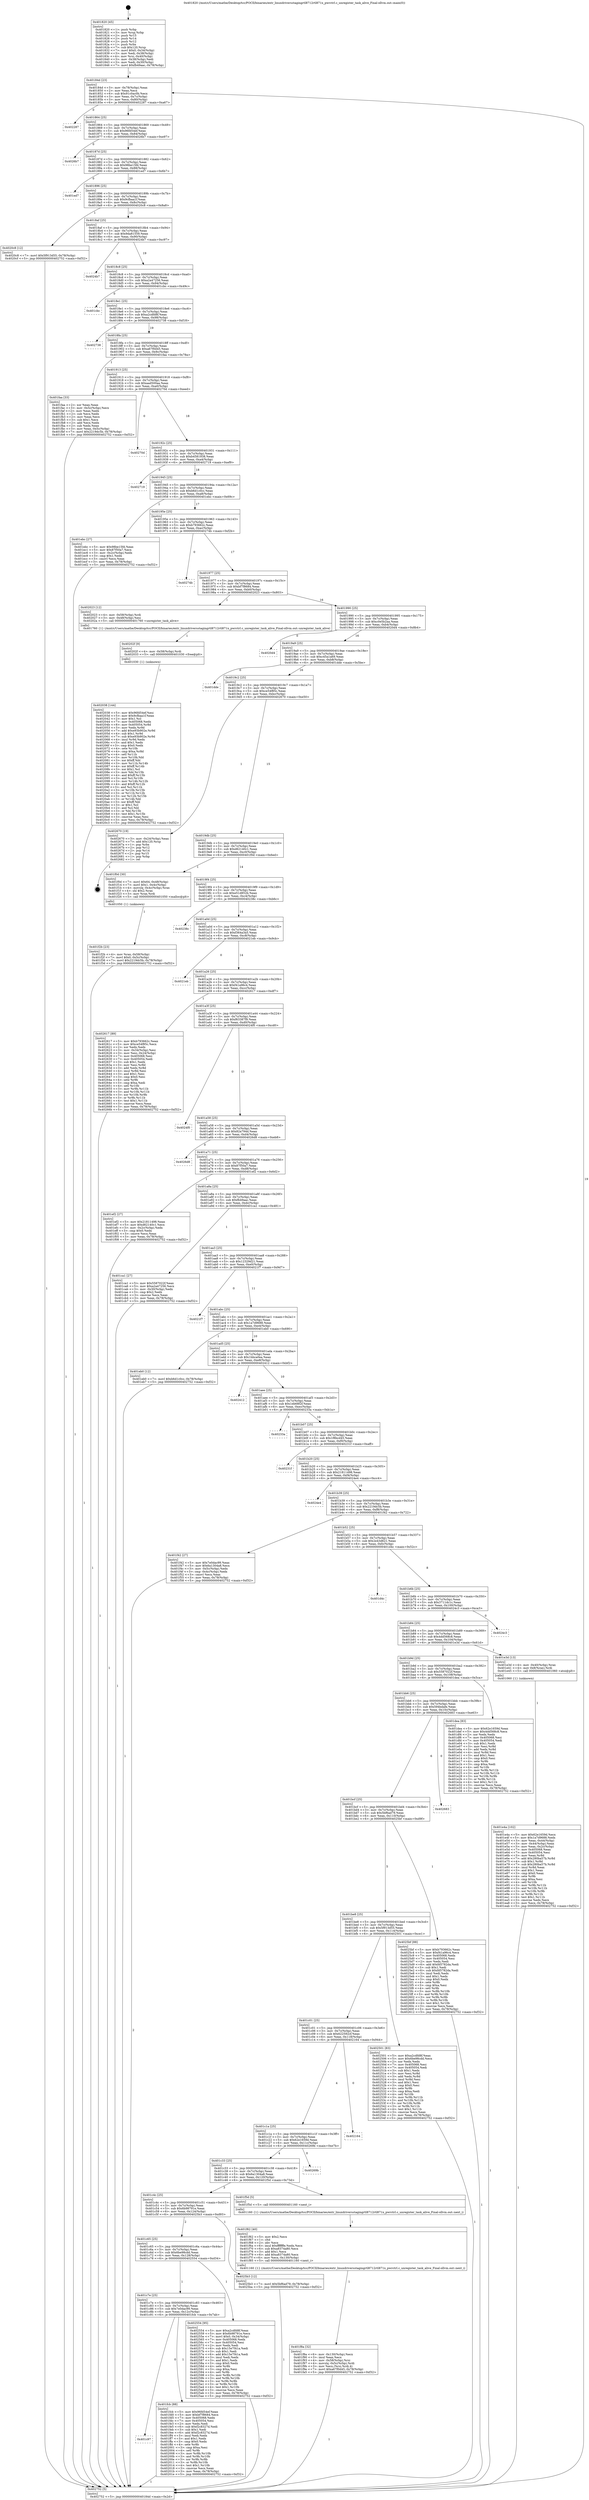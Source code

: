 digraph "0x401820" {
  label = "0x401820 (/mnt/c/Users/mathe/Desktop/tcc/POCII/binaries/extr_linuxdriversstagingrtl8712rtl871x_pwrctrl.c_unregister_task_alive_Final-ollvm.out::main(0))"
  labelloc = "t"
  node[shape=record]

  Entry [label="",width=0.3,height=0.3,shape=circle,fillcolor=black,style=filled]
  "0x40184d" [label="{
     0x40184d [23]\l
     | [instrs]\l
     &nbsp;&nbsp;0x40184d \<+3\>: mov -0x78(%rbp),%eax\l
     &nbsp;&nbsp;0x401850 \<+2\>: mov %eax,%ecx\l
     &nbsp;&nbsp;0x401852 \<+6\>: sub $0x91c0ac0b,%ecx\l
     &nbsp;&nbsp;0x401858 \<+3\>: mov %eax,-0x7c(%rbp)\l
     &nbsp;&nbsp;0x40185b \<+3\>: mov %ecx,-0x80(%rbp)\l
     &nbsp;&nbsp;0x40185e \<+6\>: je 0000000000402287 \<main+0xa67\>\l
  }"]
  "0x402287" [label="{
     0x402287\l
  }", style=dashed]
  "0x401864" [label="{
     0x401864 [25]\l
     | [instrs]\l
     &nbsp;&nbsp;0x401864 \<+5\>: jmp 0000000000401869 \<main+0x49\>\l
     &nbsp;&nbsp;0x401869 \<+3\>: mov -0x7c(%rbp),%eax\l
     &nbsp;&nbsp;0x40186c \<+5\>: sub $0x96fd54ef,%eax\l
     &nbsp;&nbsp;0x401871 \<+6\>: mov %eax,-0x84(%rbp)\l
     &nbsp;&nbsp;0x401877 \<+6\>: je 00000000004026b7 \<main+0xe97\>\l
  }"]
  Exit [label="",width=0.3,height=0.3,shape=circle,fillcolor=black,style=filled,peripheries=2]
  "0x4026b7" [label="{
     0x4026b7\l
  }", style=dashed]
  "0x40187d" [label="{
     0x40187d [25]\l
     | [instrs]\l
     &nbsp;&nbsp;0x40187d \<+5\>: jmp 0000000000401882 \<main+0x62\>\l
     &nbsp;&nbsp;0x401882 \<+3\>: mov -0x7c(%rbp),%eax\l
     &nbsp;&nbsp;0x401885 \<+5\>: sub $0x98be15fd,%eax\l
     &nbsp;&nbsp;0x40188a \<+6\>: mov %eax,-0x88(%rbp)\l
     &nbsp;&nbsp;0x401890 \<+6\>: je 0000000000401ed7 \<main+0x6b7\>\l
  }"]
  "0x402038" [label="{
     0x402038 [144]\l
     | [instrs]\l
     &nbsp;&nbsp;0x402038 \<+5\>: mov $0x96fd54ef,%esi\l
     &nbsp;&nbsp;0x40203d \<+5\>: mov $0x9cfbaa1f,%eax\l
     &nbsp;&nbsp;0x402042 \<+2\>: mov $0x1,%cl\l
     &nbsp;&nbsp;0x402044 \<+7\>: mov 0x405068,%edx\l
     &nbsp;&nbsp;0x40204b \<+8\>: mov 0x405054,%r8d\l
     &nbsp;&nbsp;0x402053 \<+3\>: mov %edx,%r9d\l
     &nbsp;&nbsp;0x402056 \<+7\>: add $0xe93b902e,%r9d\l
     &nbsp;&nbsp;0x40205d \<+4\>: sub $0x1,%r9d\l
     &nbsp;&nbsp;0x402061 \<+7\>: sub $0xe93b902e,%r9d\l
     &nbsp;&nbsp;0x402068 \<+4\>: imul %r9d,%edx\l
     &nbsp;&nbsp;0x40206c \<+3\>: and $0x1,%edx\l
     &nbsp;&nbsp;0x40206f \<+3\>: cmp $0x0,%edx\l
     &nbsp;&nbsp;0x402072 \<+4\>: sete %r10b\l
     &nbsp;&nbsp;0x402076 \<+4\>: cmp $0xa,%r8d\l
     &nbsp;&nbsp;0x40207a \<+4\>: setl %r11b\l
     &nbsp;&nbsp;0x40207e \<+3\>: mov %r10b,%bl\l
     &nbsp;&nbsp;0x402081 \<+3\>: xor $0xff,%bl\l
     &nbsp;&nbsp;0x402084 \<+3\>: mov %r11b,%r14b\l
     &nbsp;&nbsp;0x402087 \<+4\>: xor $0xff,%r14b\l
     &nbsp;&nbsp;0x40208b \<+3\>: xor $0x1,%cl\l
     &nbsp;&nbsp;0x40208e \<+3\>: mov %bl,%r15b\l
     &nbsp;&nbsp;0x402091 \<+4\>: and $0xff,%r15b\l
     &nbsp;&nbsp;0x402095 \<+3\>: and %cl,%r10b\l
     &nbsp;&nbsp;0x402098 \<+3\>: mov %r14b,%r12b\l
     &nbsp;&nbsp;0x40209b \<+4\>: and $0xff,%r12b\l
     &nbsp;&nbsp;0x40209f \<+3\>: and %cl,%r11b\l
     &nbsp;&nbsp;0x4020a2 \<+3\>: or %r10b,%r15b\l
     &nbsp;&nbsp;0x4020a5 \<+3\>: or %r11b,%r12b\l
     &nbsp;&nbsp;0x4020a8 \<+3\>: xor %r12b,%r15b\l
     &nbsp;&nbsp;0x4020ab \<+3\>: or %r14b,%bl\l
     &nbsp;&nbsp;0x4020ae \<+3\>: xor $0xff,%bl\l
     &nbsp;&nbsp;0x4020b1 \<+3\>: or $0x1,%cl\l
     &nbsp;&nbsp;0x4020b4 \<+2\>: and %cl,%bl\l
     &nbsp;&nbsp;0x4020b6 \<+3\>: or %bl,%r15b\l
     &nbsp;&nbsp;0x4020b9 \<+4\>: test $0x1,%r15b\l
     &nbsp;&nbsp;0x4020bd \<+3\>: cmovne %eax,%esi\l
     &nbsp;&nbsp;0x4020c0 \<+3\>: mov %esi,-0x78(%rbp)\l
     &nbsp;&nbsp;0x4020c3 \<+5\>: jmp 0000000000402752 \<main+0xf32\>\l
  }"]
  "0x401ed7" [label="{
     0x401ed7\l
  }", style=dashed]
  "0x401896" [label="{
     0x401896 [25]\l
     | [instrs]\l
     &nbsp;&nbsp;0x401896 \<+5\>: jmp 000000000040189b \<main+0x7b\>\l
     &nbsp;&nbsp;0x40189b \<+3\>: mov -0x7c(%rbp),%eax\l
     &nbsp;&nbsp;0x40189e \<+5\>: sub $0x9cfbaa1f,%eax\l
     &nbsp;&nbsp;0x4018a3 \<+6\>: mov %eax,-0x8c(%rbp)\l
     &nbsp;&nbsp;0x4018a9 \<+6\>: je 00000000004020c8 \<main+0x8a8\>\l
  }"]
  "0x40202f" [label="{
     0x40202f [9]\l
     | [instrs]\l
     &nbsp;&nbsp;0x40202f \<+4\>: mov -0x58(%rbp),%rdi\l
     &nbsp;&nbsp;0x402033 \<+5\>: call 0000000000401030 \<free@plt\>\l
     | [calls]\l
     &nbsp;&nbsp;0x401030 \{1\} (unknown)\l
  }"]
  "0x4020c8" [label="{
     0x4020c8 [12]\l
     | [instrs]\l
     &nbsp;&nbsp;0x4020c8 \<+7\>: movl $0x5f913d55,-0x78(%rbp)\l
     &nbsp;&nbsp;0x4020cf \<+5\>: jmp 0000000000402752 \<main+0xf32\>\l
  }"]
  "0x4018af" [label="{
     0x4018af [25]\l
     | [instrs]\l
     &nbsp;&nbsp;0x4018af \<+5\>: jmp 00000000004018b4 \<main+0x94\>\l
     &nbsp;&nbsp;0x4018b4 \<+3\>: mov -0x7c(%rbp),%eax\l
     &nbsp;&nbsp;0x4018b7 \<+5\>: sub $0x9da81559,%eax\l
     &nbsp;&nbsp;0x4018bc \<+6\>: mov %eax,-0x90(%rbp)\l
     &nbsp;&nbsp;0x4018c2 \<+6\>: je 00000000004024b7 \<main+0xc97\>\l
  }"]
  "0x401c97" [label="{
     0x401c97\l
  }", style=dashed]
  "0x4024b7" [label="{
     0x4024b7\l
  }", style=dashed]
  "0x4018c8" [label="{
     0x4018c8 [25]\l
     | [instrs]\l
     &nbsp;&nbsp;0x4018c8 \<+5\>: jmp 00000000004018cd \<main+0xad\>\l
     &nbsp;&nbsp;0x4018cd \<+3\>: mov -0x7c(%rbp),%eax\l
     &nbsp;&nbsp;0x4018d0 \<+5\>: sub $0xa2a47256,%eax\l
     &nbsp;&nbsp;0x4018d5 \<+6\>: mov %eax,-0x94(%rbp)\l
     &nbsp;&nbsp;0x4018db \<+6\>: je 0000000000401cbc \<main+0x49c\>\l
  }"]
  "0x401fcb" [label="{
     0x401fcb [88]\l
     | [instrs]\l
     &nbsp;&nbsp;0x401fcb \<+5\>: mov $0x96fd54ef,%eax\l
     &nbsp;&nbsp;0x401fd0 \<+5\>: mov $0xbf7f8684,%ecx\l
     &nbsp;&nbsp;0x401fd5 \<+7\>: mov 0x405068,%edx\l
     &nbsp;&nbsp;0x401fdc \<+7\>: mov 0x405054,%esi\l
     &nbsp;&nbsp;0x401fe3 \<+2\>: mov %edx,%edi\l
     &nbsp;&nbsp;0x401fe5 \<+6\>: sub $0xf2c8327d,%edi\l
     &nbsp;&nbsp;0x401feb \<+3\>: sub $0x1,%edi\l
     &nbsp;&nbsp;0x401fee \<+6\>: add $0xf2c8327d,%edi\l
     &nbsp;&nbsp;0x401ff4 \<+3\>: imul %edi,%edx\l
     &nbsp;&nbsp;0x401ff7 \<+3\>: and $0x1,%edx\l
     &nbsp;&nbsp;0x401ffa \<+3\>: cmp $0x0,%edx\l
     &nbsp;&nbsp;0x401ffd \<+4\>: sete %r8b\l
     &nbsp;&nbsp;0x402001 \<+3\>: cmp $0xa,%esi\l
     &nbsp;&nbsp;0x402004 \<+4\>: setl %r9b\l
     &nbsp;&nbsp;0x402008 \<+3\>: mov %r8b,%r10b\l
     &nbsp;&nbsp;0x40200b \<+3\>: and %r9b,%r10b\l
     &nbsp;&nbsp;0x40200e \<+3\>: xor %r9b,%r8b\l
     &nbsp;&nbsp;0x402011 \<+3\>: or %r8b,%r10b\l
     &nbsp;&nbsp;0x402014 \<+4\>: test $0x1,%r10b\l
     &nbsp;&nbsp;0x402018 \<+3\>: cmovne %ecx,%eax\l
     &nbsp;&nbsp;0x40201b \<+3\>: mov %eax,-0x78(%rbp)\l
     &nbsp;&nbsp;0x40201e \<+5\>: jmp 0000000000402752 \<main+0xf32\>\l
  }"]
  "0x401cbc" [label="{
     0x401cbc\l
  }", style=dashed]
  "0x4018e1" [label="{
     0x4018e1 [25]\l
     | [instrs]\l
     &nbsp;&nbsp;0x4018e1 \<+5\>: jmp 00000000004018e6 \<main+0xc6\>\l
     &nbsp;&nbsp;0x4018e6 \<+3\>: mov -0x7c(%rbp),%eax\l
     &nbsp;&nbsp;0x4018e9 \<+5\>: sub $0xa2cdfd8f,%eax\l
     &nbsp;&nbsp;0x4018ee \<+6\>: mov %eax,-0x98(%rbp)\l
     &nbsp;&nbsp;0x4018f4 \<+6\>: je 0000000000402738 \<main+0xf18\>\l
  }"]
  "0x401c7e" [label="{
     0x401c7e [25]\l
     | [instrs]\l
     &nbsp;&nbsp;0x401c7e \<+5\>: jmp 0000000000401c83 \<main+0x463\>\l
     &nbsp;&nbsp;0x401c83 \<+3\>: mov -0x7c(%rbp),%eax\l
     &nbsp;&nbsp;0x401c86 \<+5\>: sub $0x7e0dac99,%eax\l
     &nbsp;&nbsp;0x401c8b \<+6\>: mov %eax,-0x12c(%rbp)\l
     &nbsp;&nbsp;0x401c91 \<+6\>: je 0000000000401fcb \<main+0x7ab\>\l
  }"]
  "0x402738" [label="{
     0x402738\l
  }", style=dashed]
  "0x4018fa" [label="{
     0x4018fa [25]\l
     | [instrs]\l
     &nbsp;&nbsp;0x4018fa \<+5\>: jmp 00000000004018ff \<main+0xdf\>\l
     &nbsp;&nbsp;0x4018ff \<+3\>: mov -0x7c(%rbp),%eax\l
     &nbsp;&nbsp;0x401902 \<+5\>: sub $0xa67f0d45,%eax\l
     &nbsp;&nbsp;0x401907 \<+6\>: mov %eax,-0x9c(%rbp)\l
     &nbsp;&nbsp;0x40190d \<+6\>: je 0000000000401faa \<main+0x78a\>\l
  }"]
  "0x402554" [label="{
     0x402554 [95]\l
     | [instrs]\l
     &nbsp;&nbsp;0x402554 \<+5\>: mov $0xa2cdfd8f,%eax\l
     &nbsp;&nbsp;0x402559 \<+5\>: mov $0x6b98791e,%ecx\l
     &nbsp;&nbsp;0x40255e \<+7\>: movl $0x0,-0x34(%rbp)\l
     &nbsp;&nbsp;0x402565 \<+7\>: mov 0x405068,%edx\l
     &nbsp;&nbsp;0x40256c \<+7\>: mov 0x405054,%esi\l
     &nbsp;&nbsp;0x402573 \<+2\>: mov %edx,%edi\l
     &nbsp;&nbsp;0x402575 \<+6\>: sub $0x15e7f41a,%edi\l
     &nbsp;&nbsp;0x40257b \<+3\>: sub $0x1,%edi\l
     &nbsp;&nbsp;0x40257e \<+6\>: add $0x15e7f41a,%edi\l
     &nbsp;&nbsp;0x402584 \<+3\>: imul %edi,%edx\l
     &nbsp;&nbsp;0x402587 \<+3\>: and $0x1,%edx\l
     &nbsp;&nbsp;0x40258a \<+3\>: cmp $0x0,%edx\l
     &nbsp;&nbsp;0x40258d \<+4\>: sete %r8b\l
     &nbsp;&nbsp;0x402591 \<+3\>: cmp $0xa,%esi\l
     &nbsp;&nbsp;0x402594 \<+4\>: setl %r9b\l
     &nbsp;&nbsp;0x402598 \<+3\>: mov %r8b,%r10b\l
     &nbsp;&nbsp;0x40259b \<+3\>: and %r9b,%r10b\l
     &nbsp;&nbsp;0x40259e \<+3\>: xor %r9b,%r8b\l
     &nbsp;&nbsp;0x4025a1 \<+3\>: or %r8b,%r10b\l
     &nbsp;&nbsp;0x4025a4 \<+4\>: test $0x1,%r10b\l
     &nbsp;&nbsp;0x4025a8 \<+3\>: cmovne %ecx,%eax\l
     &nbsp;&nbsp;0x4025ab \<+3\>: mov %eax,-0x78(%rbp)\l
     &nbsp;&nbsp;0x4025ae \<+5\>: jmp 0000000000402752 \<main+0xf32\>\l
  }"]
  "0x401faa" [label="{
     0x401faa [33]\l
     | [instrs]\l
     &nbsp;&nbsp;0x401faa \<+2\>: xor %eax,%eax\l
     &nbsp;&nbsp;0x401fac \<+3\>: mov -0x5c(%rbp),%ecx\l
     &nbsp;&nbsp;0x401faf \<+2\>: mov %eax,%edx\l
     &nbsp;&nbsp;0x401fb1 \<+2\>: sub %ecx,%edx\l
     &nbsp;&nbsp;0x401fb3 \<+2\>: mov %eax,%ecx\l
     &nbsp;&nbsp;0x401fb5 \<+3\>: sub $0x1,%ecx\l
     &nbsp;&nbsp;0x401fb8 \<+2\>: add %ecx,%edx\l
     &nbsp;&nbsp;0x401fba \<+2\>: sub %edx,%eax\l
     &nbsp;&nbsp;0x401fbc \<+3\>: mov %eax,-0x5c(%rbp)\l
     &nbsp;&nbsp;0x401fbf \<+7\>: movl $0x2219dc5b,-0x78(%rbp)\l
     &nbsp;&nbsp;0x401fc6 \<+5\>: jmp 0000000000402752 \<main+0xf32\>\l
  }"]
  "0x401913" [label="{
     0x401913 [25]\l
     | [instrs]\l
     &nbsp;&nbsp;0x401913 \<+5\>: jmp 0000000000401918 \<main+0xf8\>\l
     &nbsp;&nbsp;0x401918 \<+3\>: mov -0x7c(%rbp),%eax\l
     &nbsp;&nbsp;0x40191b \<+5\>: sub $0xaad500aa,%eax\l
     &nbsp;&nbsp;0x401920 \<+6\>: mov %eax,-0xa0(%rbp)\l
     &nbsp;&nbsp;0x401926 \<+6\>: je 000000000040270d \<main+0xeed\>\l
  }"]
  "0x401c65" [label="{
     0x401c65 [25]\l
     | [instrs]\l
     &nbsp;&nbsp;0x401c65 \<+5\>: jmp 0000000000401c6a \<main+0x44a\>\l
     &nbsp;&nbsp;0x401c6a \<+3\>: mov -0x7c(%rbp),%eax\l
     &nbsp;&nbsp;0x401c6d \<+5\>: sub $0x6be98cdd,%eax\l
     &nbsp;&nbsp;0x401c72 \<+6\>: mov %eax,-0x128(%rbp)\l
     &nbsp;&nbsp;0x401c78 \<+6\>: je 0000000000402554 \<main+0xd34\>\l
  }"]
  "0x40270d" [label="{
     0x40270d\l
  }", style=dashed]
  "0x40192c" [label="{
     0x40192c [25]\l
     | [instrs]\l
     &nbsp;&nbsp;0x40192c \<+5\>: jmp 0000000000401931 \<main+0x111\>\l
     &nbsp;&nbsp;0x401931 \<+3\>: mov -0x7c(%rbp),%eax\l
     &nbsp;&nbsp;0x401934 \<+5\>: sub $0xb4581938,%eax\l
     &nbsp;&nbsp;0x401939 \<+6\>: mov %eax,-0xa4(%rbp)\l
     &nbsp;&nbsp;0x40193f \<+6\>: je 0000000000402719 \<main+0xef9\>\l
  }"]
  "0x4025b3" [label="{
     0x4025b3 [12]\l
     | [instrs]\l
     &nbsp;&nbsp;0x4025b3 \<+7\>: movl $0x5bf6ad79,-0x78(%rbp)\l
     &nbsp;&nbsp;0x4025ba \<+5\>: jmp 0000000000402752 \<main+0xf32\>\l
  }"]
  "0x402719" [label="{
     0x402719\l
  }", style=dashed]
  "0x401945" [label="{
     0x401945 [25]\l
     | [instrs]\l
     &nbsp;&nbsp;0x401945 \<+5\>: jmp 000000000040194a \<main+0x12a\>\l
     &nbsp;&nbsp;0x40194a \<+3\>: mov -0x7c(%rbp),%eax\l
     &nbsp;&nbsp;0x40194d \<+5\>: sub $0xb6d1c0cc,%eax\l
     &nbsp;&nbsp;0x401952 \<+6\>: mov %eax,-0xa8(%rbp)\l
     &nbsp;&nbsp;0x401958 \<+6\>: je 0000000000401ebc \<main+0x69c\>\l
  }"]
  "0x401f8a" [label="{
     0x401f8a [32]\l
     | [instrs]\l
     &nbsp;&nbsp;0x401f8a \<+6\>: mov -0x130(%rbp),%ecx\l
     &nbsp;&nbsp;0x401f90 \<+3\>: imul %eax,%ecx\l
     &nbsp;&nbsp;0x401f93 \<+4\>: mov -0x58(%rbp),%rsi\l
     &nbsp;&nbsp;0x401f97 \<+4\>: movslq -0x5c(%rbp),%rdi\l
     &nbsp;&nbsp;0x401f9b \<+3\>: mov %ecx,(%rsi,%rdi,4)\l
     &nbsp;&nbsp;0x401f9e \<+7\>: movl $0xa67f0d45,-0x78(%rbp)\l
     &nbsp;&nbsp;0x401fa5 \<+5\>: jmp 0000000000402752 \<main+0xf32\>\l
  }"]
  "0x401ebc" [label="{
     0x401ebc [27]\l
     | [instrs]\l
     &nbsp;&nbsp;0x401ebc \<+5\>: mov $0x98be15fd,%eax\l
     &nbsp;&nbsp;0x401ec1 \<+5\>: mov $0x87f50a7,%ecx\l
     &nbsp;&nbsp;0x401ec6 \<+3\>: mov -0x2c(%rbp),%edx\l
     &nbsp;&nbsp;0x401ec9 \<+3\>: cmp $0x1,%edx\l
     &nbsp;&nbsp;0x401ecc \<+3\>: cmovl %ecx,%eax\l
     &nbsp;&nbsp;0x401ecf \<+3\>: mov %eax,-0x78(%rbp)\l
     &nbsp;&nbsp;0x401ed2 \<+5\>: jmp 0000000000402752 \<main+0xf32\>\l
  }"]
  "0x40195e" [label="{
     0x40195e [25]\l
     | [instrs]\l
     &nbsp;&nbsp;0x40195e \<+5\>: jmp 0000000000401963 \<main+0x143\>\l
     &nbsp;&nbsp;0x401963 \<+3\>: mov -0x7c(%rbp),%eax\l
     &nbsp;&nbsp;0x401966 \<+5\>: sub $0xb793662c,%eax\l
     &nbsp;&nbsp;0x40196b \<+6\>: mov %eax,-0xac(%rbp)\l
     &nbsp;&nbsp;0x401971 \<+6\>: je 000000000040274b \<main+0xf2b\>\l
  }"]
  "0x401f62" [label="{
     0x401f62 [40]\l
     | [instrs]\l
     &nbsp;&nbsp;0x401f62 \<+5\>: mov $0x2,%ecx\l
     &nbsp;&nbsp;0x401f67 \<+1\>: cltd\l
     &nbsp;&nbsp;0x401f68 \<+2\>: idiv %ecx\l
     &nbsp;&nbsp;0x401f6a \<+6\>: imul $0xfffffffe,%edx,%ecx\l
     &nbsp;&nbsp;0x401f70 \<+6\>: sub $0xa8374a80,%ecx\l
     &nbsp;&nbsp;0x401f76 \<+3\>: add $0x1,%ecx\l
     &nbsp;&nbsp;0x401f79 \<+6\>: add $0xa8374a80,%ecx\l
     &nbsp;&nbsp;0x401f7f \<+6\>: mov %ecx,-0x130(%rbp)\l
     &nbsp;&nbsp;0x401f85 \<+5\>: call 0000000000401160 \<next_i\>\l
     | [calls]\l
     &nbsp;&nbsp;0x401160 \{1\} (/mnt/c/Users/mathe/Desktop/tcc/POCII/binaries/extr_linuxdriversstagingrtl8712rtl871x_pwrctrl.c_unregister_task_alive_Final-ollvm.out::next_i)\l
  }"]
  "0x40274b" [label="{
     0x40274b\l
  }", style=dashed]
  "0x401977" [label="{
     0x401977 [25]\l
     | [instrs]\l
     &nbsp;&nbsp;0x401977 \<+5\>: jmp 000000000040197c \<main+0x15c\>\l
     &nbsp;&nbsp;0x40197c \<+3\>: mov -0x7c(%rbp),%eax\l
     &nbsp;&nbsp;0x40197f \<+5\>: sub $0xbf7f8684,%eax\l
     &nbsp;&nbsp;0x401984 \<+6\>: mov %eax,-0xb0(%rbp)\l
     &nbsp;&nbsp;0x40198a \<+6\>: je 0000000000402023 \<main+0x803\>\l
  }"]
  "0x401c4c" [label="{
     0x401c4c [25]\l
     | [instrs]\l
     &nbsp;&nbsp;0x401c4c \<+5\>: jmp 0000000000401c51 \<main+0x431\>\l
     &nbsp;&nbsp;0x401c51 \<+3\>: mov -0x7c(%rbp),%eax\l
     &nbsp;&nbsp;0x401c54 \<+5\>: sub $0x6b98791e,%eax\l
     &nbsp;&nbsp;0x401c59 \<+6\>: mov %eax,-0x124(%rbp)\l
     &nbsp;&nbsp;0x401c5f \<+6\>: je 00000000004025b3 \<main+0xd93\>\l
  }"]
  "0x402023" [label="{
     0x402023 [12]\l
     | [instrs]\l
     &nbsp;&nbsp;0x402023 \<+4\>: mov -0x58(%rbp),%rdi\l
     &nbsp;&nbsp;0x402027 \<+3\>: mov -0x48(%rbp),%esi\l
     &nbsp;&nbsp;0x40202a \<+5\>: call 0000000000401760 \<unregister_task_alive\>\l
     | [calls]\l
     &nbsp;&nbsp;0x401760 \{1\} (/mnt/c/Users/mathe/Desktop/tcc/POCII/binaries/extr_linuxdriversstagingrtl8712rtl871x_pwrctrl.c_unregister_task_alive_Final-ollvm.out::unregister_task_alive)\l
  }"]
  "0x401990" [label="{
     0x401990 [25]\l
     | [instrs]\l
     &nbsp;&nbsp;0x401990 \<+5\>: jmp 0000000000401995 \<main+0x175\>\l
     &nbsp;&nbsp;0x401995 \<+3\>: mov -0x7c(%rbp),%eax\l
     &nbsp;&nbsp;0x401998 \<+5\>: sub $0xc0e5b2aa,%eax\l
     &nbsp;&nbsp;0x40199d \<+6\>: mov %eax,-0xb4(%rbp)\l
     &nbsp;&nbsp;0x4019a3 \<+6\>: je 00000000004020d4 \<main+0x8b4\>\l
  }"]
  "0x401f5d" [label="{
     0x401f5d [5]\l
     | [instrs]\l
     &nbsp;&nbsp;0x401f5d \<+5\>: call 0000000000401160 \<next_i\>\l
     | [calls]\l
     &nbsp;&nbsp;0x401160 \{1\} (/mnt/c/Users/mathe/Desktop/tcc/POCII/binaries/extr_linuxdriversstagingrtl8712rtl871x_pwrctrl.c_unregister_task_alive_Final-ollvm.out::next_i)\l
  }"]
  "0x4020d4" [label="{
     0x4020d4\l
  }", style=dashed]
  "0x4019a9" [label="{
     0x4019a9 [25]\l
     | [instrs]\l
     &nbsp;&nbsp;0x4019a9 \<+5\>: jmp 00000000004019ae \<main+0x18e\>\l
     &nbsp;&nbsp;0x4019ae \<+3\>: mov -0x7c(%rbp),%eax\l
     &nbsp;&nbsp;0x4019b1 \<+5\>: sub $0xc45a1a69,%eax\l
     &nbsp;&nbsp;0x4019b6 \<+6\>: mov %eax,-0xb8(%rbp)\l
     &nbsp;&nbsp;0x4019bc \<+6\>: je 0000000000401dde \<main+0x5be\>\l
  }"]
  "0x401c33" [label="{
     0x401c33 [25]\l
     | [instrs]\l
     &nbsp;&nbsp;0x401c33 \<+5\>: jmp 0000000000401c38 \<main+0x418\>\l
     &nbsp;&nbsp;0x401c38 \<+3\>: mov -0x7c(%rbp),%eax\l
     &nbsp;&nbsp;0x401c3b \<+5\>: sub $0x6a1304a8,%eax\l
     &nbsp;&nbsp;0x401c40 \<+6\>: mov %eax,-0x120(%rbp)\l
     &nbsp;&nbsp;0x401c46 \<+6\>: je 0000000000401f5d \<main+0x73d\>\l
  }"]
  "0x401dde" [label="{
     0x401dde\l
  }", style=dashed]
  "0x4019c2" [label="{
     0x4019c2 [25]\l
     | [instrs]\l
     &nbsp;&nbsp;0x4019c2 \<+5\>: jmp 00000000004019c7 \<main+0x1a7\>\l
     &nbsp;&nbsp;0x4019c7 \<+3\>: mov -0x7c(%rbp),%eax\l
     &nbsp;&nbsp;0x4019ca \<+5\>: sub $0xce54f85c,%eax\l
     &nbsp;&nbsp;0x4019cf \<+6\>: mov %eax,-0xbc(%rbp)\l
     &nbsp;&nbsp;0x4019d5 \<+6\>: je 0000000000402670 \<main+0xe50\>\l
  }"]
  "0x40269b" [label="{
     0x40269b\l
  }", style=dashed]
  "0x402670" [label="{
     0x402670 [19]\l
     | [instrs]\l
     &nbsp;&nbsp;0x402670 \<+3\>: mov -0x24(%rbp),%eax\l
     &nbsp;&nbsp;0x402673 \<+7\>: add $0x120,%rsp\l
     &nbsp;&nbsp;0x40267a \<+1\>: pop %rbx\l
     &nbsp;&nbsp;0x40267b \<+2\>: pop %r12\l
     &nbsp;&nbsp;0x40267d \<+2\>: pop %r14\l
     &nbsp;&nbsp;0x40267f \<+2\>: pop %r15\l
     &nbsp;&nbsp;0x402681 \<+1\>: pop %rbp\l
     &nbsp;&nbsp;0x402682 \<+1\>: ret\l
  }"]
  "0x4019db" [label="{
     0x4019db [25]\l
     | [instrs]\l
     &nbsp;&nbsp;0x4019db \<+5\>: jmp 00000000004019e0 \<main+0x1c0\>\l
     &nbsp;&nbsp;0x4019e0 \<+3\>: mov -0x7c(%rbp),%eax\l
     &nbsp;&nbsp;0x4019e3 \<+5\>: sub $0xd62140c1,%eax\l
     &nbsp;&nbsp;0x4019e8 \<+6\>: mov %eax,-0xc0(%rbp)\l
     &nbsp;&nbsp;0x4019ee \<+6\>: je 0000000000401f0d \<main+0x6ed\>\l
  }"]
  "0x401c1a" [label="{
     0x401c1a [25]\l
     | [instrs]\l
     &nbsp;&nbsp;0x401c1a \<+5\>: jmp 0000000000401c1f \<main+0x3ff\>\l
     &nbsp;&nbsp;0x401c1f \<+3\>: mov -0x7c(%rbp),%eax\l
     &nbsp;&nbsp;0x401c22 \<+5\>: sub $0x62e1659d,%eax\l
     &nbsp;&nbsp;0x401c27 \<+6\>: mov %eax,-0x11c(%rbp)\l
     &nbsp;&nbsp;0x401c2d \<+6\>: je 000000000040269b \<main+0xe7b\>\l
  }"]
  "0x401f0d" [label="{
     0x401f0d [30]\l
     | [instrs]\l
     &nbsp;&nbsp;0x401f0d \<+7\>: movl $0x64,-0x48(%rbp)\l
     &nbsp;&nbsp;0x401f14 \<+7\>: movl $0x1,-0x4c(%rbp)\l
     &nbsp;&nbsp;0x401f1b \<+4\>: movslq -0x4c(%rbp),%rax\l
     &nbsp;&nbsp;0x401f1f \<+4\>: shl $0x2,%rax\l
     &nbsp;&nbsp;0x401f23 \<+3\>: mov %rax,%rdi\l
     &nbsp;&nbsp;0x401f26 \<+5\>: call 0000000000401050 \<malloc@plt\>\l
     | [calls]\l
     &nbsp;&nbsp;0x401050 \{1\} (unknown)\l
  }"]
  "0x4019f4" [label="{
     0x4019f4 [25]\l
     | [instrs]\l
     &nbsp;&nbsp;0x4019f4 \<+5\>: jmp 00000000004019f9 \<main+0x1d9\>\l
     &nbsp;&nbsp;0x4019f9 \<+3\>: mov -0x7c(%rbp),%eax\l
     &nbsp;&nbsp;0x4019fc \<+5\>: sub $0xe51d852b,%eax\l
     &nbsp;&nbsp;0x401a01 \<+6\>: mov %eax,-0xc4(%rbp)\l
     &nbsp;&nbsp;0x401a07 \<+6\>: je 000000000040238c \<main+0xb6c\>\l
  }"]
  "0x402164" [label="{
     0x402164\l
  }", style=dashed]
  "0x40238c" [label="{
     0x40238c\l
  }", style=dashed]
  "0x401a0d" [label="{
     0x401a0d [25]\l
     | [instrs]\l
     &nbsp;&nbsp;0x401a0d \<+5\>: jmp 0000000000401a12 \<main+0x1f2\>\l
     &nbsp;&nbsp;0x401a12 \<+3\>: mov -0x7c(%rbp),%eax\l
     &nbsp;&nbsp;0x401a15 \<+5\>: sub $0xf364a3a5,%eax\l
     &nbsp;&nbsp;0x401a1a \<+6\>: mov %eax,-0xc8(%rbp)\l
     &nbsp;&nbsp;0x401a20 \<+6\>: je 00000000004021eb \<main+0x9cb\>\l
  }"]
  "0x401c01" [label="{
     0x401c01 [25]\l
     | [instrs]\l
     &nbsp;&nbsp;0x401c01 \<+5\>: jmp 0000000000401c06 \<main+0x3e6\>\l
     &nbsp;&nbsp;0x401c06 \<+3\>: mov -0x7c(%rbp),%eax\l
     &nbsp;&nbsp;0x401c09 \<+5\>: sub $0x622592cf,%eax\l
     &nbsp;&nbsp;0x401c0e \<+6\>: mov %eax,-0x118(%rbp)\l
     &nbsp;&nbsp;0x401c14 \<+6\>: je 0000000000402164 \<main+0x944\>\l
  }"]
  "0x4021eb" [label="{
     0x4021eb\l
  }", style=dashed]
  "0x401a26" [label="{
     0x401a26 [25]\l
     | [instrs]\l
     &nbsp;&nbsp;0x401a26 \<+5\>: jmp 0000000000401a2b \<main+0x20b\>\l
     &nbsp;&nbsp;0x401a2b \<+3\>: mov -0x7c(%rbp),%eax\l
     &nbsp;&nbsp;0x401a2e \<+5\>: sub $0xf41a96c4,%eax\l
     &nbsp;&nbsp;0x401a33 \<+6\>: mov %eax,-0xcc(%rbp)\l
     &nbsp;&nbsp;0x401a39 \<+6\>: je 0000000000402617 \<main+0xdf7\>\l
  }"]
  "0x402501" [label="{
     0x402501 [83]\l
     | [instrs]\l
     &nbsp;&nbsp;0x402501 \<+5\>: mov $0xa2cdfd8f,%eax\l
     &nbsp;&nbsp;0x402506 \<+5\>: mov $0x6be98cdd,%ecx\l
     &nbsp;&nbsp;0x40250b \<+2\>: xor %edx,%edx\l
     &nbsp;&nbsp;0x40250d \<+7\>: mov 0x405068,%esi\l
     &nbsp;&nbsp;0x402514 \<+7\>: mov 0x405054,%edi\l
     &nbsp;&nbsp;0x40251b \<+3\>: sub $0x1,%edx\l
     &nbsp;&nbsp;0x40251e \<+3\>: mov %esi,%r8d\l
     &nbsp;&nbsp;0x402521 \<+3\>: add %edx,%r8d\l
     &nbsp;&nbsp;0x402524 \<+4\>: imul %r8d,%esi\l
     &nbsp;&nbsp;0x402528 \<+3\>: and $0x1,%esi\l
     &nbsp;&nbsp;0x40252b \<+3\>: cmp $0x0,%esi\l
     &nbsp;&nbsp;0x40252e \<+4\>: sete %r9b\l
     &nbsp;&nbsp;0x402532 \<+3\>: cmp $0xa,%edi\l
     &nbsp;&nbsp;0x402535 \<+4\>: setl %r10b\l
     &nbsp;&nbsp;0x402539 \<+3\>: mov %r9b,%r11b\l
     &nbsp;&nbsp;0x40253c \<+3\>: and %r10b,%r11b\l
     &nbsp;&nbsp;0x40253f \<+3\>: xor %r10b,%r9b\l
     &nbsp;&nbsp;0x402542 \<+3\>: or %r9b,%r11b\l
     &nbsp;&nbsp;0x402545 \<+4\>: test $0x1,%r11b\l
     &nbsp;&nbsp;0x402549 \<+3\>: cmovne %ecx,%eax\l
     &nbsp;&nbsp;0x40254c \<+3\>: mov %eax,-0x78(%rbp)\l
     &nbsp;&nbsp;0x40254f \<+5\>: jmp 0000000000402752 \<main+0xf32\>\l
  }"]
  "0x402617" [label="{
     0x402617 [89]\l
     | [instrs]\l
     &nbsp;&nbsp;0x402617 \<+5\>: mov $0xb793662c,%eax\l
     &nbsp;&nbsp;0x40261c \<+5\>: mov $0xce54f85c,%ecx\l
     &nbsp;&nbsp;0x402621 \<+2\>: xor %edx,%edx\l
     &nbsp;&nbsp;0x402623 \<+3\>: mov -0x34(%rbp),%esi\l
     &nbsp;&nbsp;0x402626 \<+3\>: mov %esi,-0x24(%rbp)\l
     &nbsp;&nbsp;0x402629 \<+7\>: mov 0x405068,%esi\l
     &nbsp;&nbsp;0x402630 \<+7\>: mov 0x405054,%edi\l
     &nbsp;&nbsp;0x402637 \<+3\>: sub $0x1,%edx\l
     &nbsp;&nbsp;0x40263a \<+3\>: mov %esi,%r8d\l
     &nbsp;&nbsp;0x40263d \<+3\>: add %edx,%r8d\l
     &nbsp;&nbsp;0x402640 \<+4\>: imul %r8d,%esi\l
     &nbsp;&nbsp;0x402644 \<+3\>: and $0x1,%esi\l
     &nbsp;&nbsp;0x402647 \<+3\>: cmp $0x0,%esi\l
     &nbsp;&nbsp;0x40264a \<+4\>: sete %r9b\l
     &nbsp;&nbsp;0x40264e \<+3\>: cmp $0xa,%edi\l
     &nbsp;&nbsp;0x402651 \<+4\>: setl %r10b\l
     &nbsp;&nbsp;0x402655 \<+3\>: mov %r9b,%r11b\l
     &nbsp;&nbsp;0x402658 \<+3\>: and %r10b,%r11b\l
     &nbsp;&nbsp;0x40265b \<+3\>: xor %r10b,%r9b\l
     &nbsp;&nbsp;0x40265e \<+3\>: or %r9b,%r11b\l
     &nbsp;&nbsp;0x402661 \<+4\>: test $0x1,%r11b\l
     &nbsp;&nbsp;0x402665 \<+3\>: cmovne %ecx,%eax\l
     &nbsp;&nbsp;0x402668 \<+3\>: mov %eax,-0x78(%rbp)\l
     &nbsp;&nbsp;0x40266b \<+5\>: jmp 0000000000402752 \<main+0xf32\>\l
  }"]
  "0x401a3f" [label="{
     0x401a3f [25]\l
     | [instrs]\l
     &nbsp;&nbsp;0x401a3f \<+5\>: jmp 0000000000401a44 \<main+0x224\>\l
     &nbsp;&nbsp;0x401a44 \<+3\>: mov -0x7c(%rbp),%eax\l
     &nbsp;&nbsp;0x401a47 \<+5\>: sub $0xf63387f9,%eax\l
     &nbsp;&nbsp;0x401a4c \<+6\>: mov %eax,-0xd0(%rbp)\l
     &nbsp;&nbsp;0x401a52 \<+6\>: je 00000000004024f0 \<main+0xcd0\>\l
  }"]
  "0x401be8" [label="{
     0x401be8 [25]\l
     | [instrs]\l
     &nbsp;&nbsp;0x401be8 \<+5\>: jmp 0000000000401bed \<main+0x3cd\>\l
     &nbsp;&nbsp;0x401bed \<+3\>: mov -0x7c(%rbp),%eax\l
     &nbsp;&nbsp;0x401bf0 \<+5\>: sub $0x5f913d55,%eax\l
     &nbsp;&nbsp;0x401bf5 \<+6\>: mov %eax,-0x114(%rbp)\l
     &nbsp;&nbsp;0x401bfb \<+6\>: je 0000000000402501 \<main+0xce1\>\l
  }"]
  "0x4024f0" [label="{
     0x4024f0\l
  }", style=dashed]
  "0x401a58" [label="{
     0x401a58 [25]\l
     | [instrs]\l
     &nbsp;&nbsp;0x401a58 \<+5\>: jmp 0000000000401a5d \<main+0x23d\>\l
     &nbsp;&nbsp;0x401a5d \<+3\>: mov -0x7c(%rbp),%eax\l
     &nbsp;&nbsp;0x401a60 \<+5\>: sub $0x82a794d,%eax\l
     &nbsp;&nbsp;0x401a65 \<+6\>: mov %eax,-0xd4(%rbp)\l
     &nbsp;&nbsp;0x401a6b \<+6\>: je 00000000004026d8 \<main+0xeb8\>\l
  }"]
  "0x4025bf" [label="{
     0x4025bf [88]\l
     | [instrs]\l
     &nbsp;&nbsp;0x4025bf \<+5\>: mov $0xb793662c,%eax\l
     &nbsp;&nbsp;0x4025c4 \<+5\>: mov $0xf41a96c4,%ecx\l
     &nbsp;&nbsp;0x4025c9 \<+7\>: mov 0x405068,%edx\l
     &nbsp;&nbsp;0x4025d0 \<+7\>: mov 0x405054,%esi\l
     &nbsp;&nbsp;0x4025d7 \<+2\>: mov %edx,%edi\l
     &nbsp;&nbsp;0x4025d9 \<+6\>: add $0xfd5782da,%edi\l
     &nbsp;&nbsp;0x4025df \<+3\>: sub $0x1,%edi\l
     &nbsp;&nbsp;0x4025e2 \<+6\>: sub $0xfd5782da,%edi\l
     &nbsp;&nbsp;0x4025e8 \<+3\>: imul %edi,%edx\l
     &nbsp;&nbsp;0x4025eb \<+3\>: and $0x1,%edx\l
     &nbsp;&nbsp;0x4025ee \<+3\>: cmp $0x0,%edx\l
     &nbsp;&nbsp;0x4025f1 \<+4\>: sete %r8b\l
     &nbsp;&nbsp;0x4025f5 \<+3\>: cmp $0xa,%esi\l
     &nbsp;&nbsp;0x4025f8 \<+4\>: setl %r9b\l
     &nbsp;&nbsp;0x4025fc \<+3\>: mov %r8b,%r10b\l
     &nbsp;&nbsp;0x4025ff \<+3\>: and %r9b,%r10b\l
     &nbsp;&nbsp;0x402602 \<+3\>: xor %r9b,%r8b\l
     &nbsp;&nbsp;0x402605 \<+3\>: or %r8b,%r10b\l
     &nbsp;&nbsp;0x402608 \<+4\>: test $0x1,%r10b\l
     &nbsp;&nbsp;0x40260c \<+3\>: cmovne %ecx,%eax\l
     &nbsp;&nbsp;0x40260f \<+3\>: mov %eax,-0x78(%rbp)\l
     &nbsp;&nbsp;0x402612 \<+5\>: jmp 0000000000402752 \<main+0xf32\>\l
  }"]
  "0x4026d8" [label="{
     0x4026d8\l
  }", style=dashed]
  "0x401a71" [label="{
     0x401a71 [25]\l
     | [instrs]\l
     &nbsp;&nbsp;0x401a71 \<+5\>: jmp 0000000000401a76 \<main+0x256\>\l
     &nbsp;&nbsp;0x401a76 \<+3\>: mov -0x7c(%rbp),%eax\l
     &nbsp;&nbsp;0x401a79 \<+5\>: sub $0x87f50a7,%eax\l
     &nbsp;&nbsp;0x401a7e \<+6\>: mov %eax,-0xd8(%rbp)\l
     &nbsp;&nbsp;0x401a84 \<+6\>: je 0000000000401ef2 \<main+0x6d2\>\l
  }"]
  "0x401bcf" [label="{
     0x401bcf [25]\l
     | [instrs]\l
     &nbsp;&nbsp;0x401bcf \<+5\>: jmp 0000000000401bd4 \<main+0x3b4\>\l
     &nbsp;&nbsp;0x401bd4 \<+3\>: mov -0x7c(%rbp),%eax\l
     &nbsp;&nbsp;0x401bd7 \<+5\>: sub $0x5bf6ad79,%eax\l
     &nbsp;&nbsp;0x401bdc \<+6\>: mov %eax,-0x110(%rbp)\l
     &nbsp;&nbsp;0x401be2 \<+6\>: je 00000000004025bf \<main+0xd9f\>\l
  }"]
  "0x401ef2" [label="{
     0x401ef2 [27]\l
     | [instrs]\l
     &nbsp;&nbsp;0x401ef2 \<+5\>: mov $0x21811498,%eax\l
     &nbsp;&nbsp;0x401ef7 \<+5\>: mov $0xd62140c1,%ecx\l
     &nbsp;&nbsp;0x401efc \<+3\>: mov -0x2c(%rbp),%edx\l
     &nbsp;&nbsp;0x401eff \<+3\>: cmp $0x0,%edx\l
     &nbsp;&nbsp;0x401f02 \<+3\>: cmove %ecx,%eax\l
     &nbsp;&nbsp;0x401f05 \<+3\>: mov %eax,-0x78(%rbp)\l
     &nbsp;&nbsp;0x401f08 \<+5\>: jmp 0000000000402752 \<main+0xf32\>\l
  }"]
  "0x401a8a" [label="{
     0x401a8a [25]\l
     | [instrs]\l
     &nbsp;&nbsp;0x401a8a \<+5\>: jmp 0000000000401a8f \<main+0x26f\>\l
     &nbsp;&nbsp;0x401a8f \<+3\>: mov -0x7c(%rbp),%eax\l
     &nbsp;&nbsp;0x401a92 \<+5\>: sub $0xfb49aac,%eax\l
     &nbsp;&nbsp;0x401a97 \<+6\>: mov %eax,-0xdc(%rbp)\l
     &nbsp;&nbsp;0x401a9d \<+6\>: je 0000000000401ca1 \<main+0x481\>\l
  }"]
  "0x402683" [label="{
     0x402683\l
  }", style=dashed]
  "0x401ca1" [label="{
     0x401ca1 [27]\l
     | [instrs]\l
     &nbsp;&nbsp;0x401ca1 \<+5\>: mov $0x5587022f,%eax\l
     &nbsp;&nbsp;0x401ca6 \<+5\>: mov $0xa2a47256,%ecx\l
     &nbsp;&nbsp;0x401cab \<+3\>: mov -0x30(%rbp),%edx\l
     &nbsp;&nbsp;0x401cae \<+3\>: cmp $0x2,%edx\l
     &nbsp;&nbsp;0x401cb1 \<+3\>: cmovne %ecx,%eax\l
     &nbsp;&nbsp;0x401cb4 \<+3\>: mov %eax,-0x78(%rbp)\l
     &nbsp;&nbsp;0x401cb7 \<+5\>: jmp 0000000000402752 \<main+0xf32\>\l
  }"]
  "0x401aa3" [label="{
     0x401aa3 [25]\l
     | [instrs]\l
     &nbsp;&nbsp;0x401aa3 \<+5\>: jmp 0000000000401aa8 \<main+0x288\>\l
     &nbsp;&nbsp;0x401aa8 \<+3\>: mov -0x7c(%rbp),%eax\l
     &nbsp;&nbsp;0x401aab \<+5\>: sub $0x12329d21,%eax\l
     &nbsp;&nbsp;0x401ab0 \<+6\>: mov %eax,-0xe0(%rbp)\l
     &nbsp;&nbsp;0x401ab6 \<+6\>: je 00000000004021f7 \<main+0x9d7\>\l
  }"]
  "0x402752" [label="{
     0x402752 [5]\l
     | [instrs]\l
     &nbsp;&nbsp;0x402752 \<+5\>: jmp 000000000040184d \<main+0x2d\>\l
  }"]
  "0x401820" [label="{
     0x401820 [45]\l
     | [instrs]\l
     &nbsp;&nbsp;0x401820 \<+1\>: push %rbp\l
     &nbsp;&nbsp;0x401821 \<+3\>: mov %rsp,%rbp\l
     &nbsp;&nbsp;0x401824 \<+2\>: push %r15\l
     &nbsp;&nbsp;0x401826 \<+2\>: push %r14\l
     &nbsp;&nbsp;0x401828 \<+2\>: push %r12\l
     &nbsp;&nbsp;0x40182a \<+1\>: push %rbx\l
     &nbsp;&nbsp;0x40182b \<+7\>: sub $0x120,%rsp\l
     &nbsp;&nbsp;0x401832 \<+7\>: movl $0x0,-0x34(%rbp)\l
     &nbsp;&nbsp;0x401839 \<+3\>: mov %edi,-0x38(%rbp)\l
     &nbsp;&nbsp;0x40183c \<+4\>: mov %rsi,-0x40(%rbp)\l
     &nbsp;&nbsp;0x401840 \<+3\>: mov -0x38(%rbp),%edi\l
     &nbsp;&nbsp;0x401843 \<+3\>: mov %edi,-0x30(%rbp)\l
     &nbsp;&nbsp;0x401846 \<+7\>: movl $0xfb49aac,-0x78(%rbp)\l
  }"]
  "0x401f2b" [label="{
     0x401f2b [23]\l
     | [instrs]\l
     &nbsp;&nbsp;0x401f2b \<+4\>: mov %rax,-0x58(%rbp)\l
     &nbsp;&nbsp;0x401f2f \<+7\>: movl $0x0,-0x5c(%rbp)\l
     &nbsp;&nbsp;0x401f36 \<+7\>: movl $0x2219dc5b,-0x78(%rbp)\l
     &nbsp;&nbsp;0x401f3d \<+5\>: jmp 0000000000402752 \<main+0xf32\>\l
  }"]
  "0x4021f7" [label="{
     0x4021f7\l
  }", style=dashed]
  "0x401abc" [label="{
     0x401abc [25]\l
     | [instrs]\l
     &nbsp;&nbsp;0x401abc \<+5\>: jmp 0000000000401ac1 \<main+0x2a1\>\l
     &nbsp;&nbsp;0x401ac1 \<+3\>: mov -0x7c(%rbp),%eax\l
     &nbsp;&nbsp;0x401ac4 \<+5\>: sub $0x1a7d9688,%eax\l
     &nbsp;&nbsp;0x401ac9 \<+6\>: mov %eax,-0xe4(%rbp)\l
     &nbsp;&nbsp;0x401acf \<+6\>: je 0000000000401eb0 \<main+0x690\>\l
  }"]
  "0x401e4a" [label="{
     0x401e4a [102]\l
     | [instrs]\l
     &nbsp;&nbsp;0x401e4a \<+5\>: mov $0x62e1659d,%ecx\l
     &nbsp;&nbsp;0x401e4f \<+5\>: mov $0x1a7d9688,%edx\l
     &nbsp;&nbsp;0x401e54 \<+3\>: mov %eax,-0x44(%rbp)\l
     &nbsp;&nbsp;0x401e57 \<+3\>: mov -0x44(%rbp),%eax\l
     &nbsp;&nbsp;0x401e5a \<+3\>: mov %eax,-0x2c(%rbp)\l
     &nbsp;&nbsp;0x401e5d \<+7\>: mov 0x405068,%eax\l
     &nbsp;&nbsp;0x401e64 \<+7\>: mov 0x405054,%esi\l
     &nbsp;&nbsp;0x401e6b \<+3\>: mov %eax,%r8d\l
     &nbsp;&nbsp;0x401e6e \<+7\>: add $0x280ba57b,%r8d\l
     &nbsp;&nbsp;0x401e75 \<+4\>: sub $0x1,%r8d\l
     &nbsp;&nbsp;0x401e79 \<+7\>: sub $0x280ba57b,%r8d\l
     &nbsp;&nbsp;0x401e80 \<+4\>: imul %r8d,%eax\l
     &nbsp;&nbsp;0x401e84 \<+3\>: and $0x1,%eax\l
     &nbsp;&nbsp;0x401e87 \<+3\>: cmp $0x0,%eax\l
     &nbsp;&nbsp;0x401e8a \<+4\>: sete %r9b\l
     &nbsp;&nbsp;0x401e8e \<+3\>: cmp $0xa,%esi\l
     &nbsp;&nbsp;0x401e91 \<+4\>: setl %r10b\l
     &nbsp;&nbsp;0x401e95 \<+3\>: mov %r9b,%r11b\l
     &nbsp;&nbsp;0x401e98 \<+3\>: and %r10b,%r11b\l
     &nbsp;&nbsp;0x401e9b \<+3\>: xor %r10b,%r9b\l
     &nbsp;&nbsp;0x401e9e \<+3\>: or %r9b,%r11b\l
     &nbsp;&nbsp;0x401ea1 \<+4\>: test $0x1,%r11b\l
     &nbsp;&nbsp;0x401ea5 \<+3\>: cmovne %edx,%ecx\l
     &nbsp;&nbsp;0x401ea8 \<+3\>: mov %ecx,-0x78(%rbp)\l
     &nbsp;&nbsp;0x401eab \<+5\>: jmp 0000000000402752 \<main+0xf32\>\l
  }"]
  "0x401eb0" [label="{
     0x401eb0 [12]\l
     | [instrs]\l
     &nbsp;&nbsp;0x401eb0 \<+7\>: movl $0xb6d1c0cc,-0x78(%rbp)\l
     &nbsp;&nbsp;0x401eb7 \<+5\>: jmp 0000000000402752 \<main+0xf32\>\l
  }"]
  "0x401ad5" [label="{
     0x401ad5 [25]\l
     | [instrs]\l
     &nbsp;&nbsp;0x401ad5 \<+5\>: jmp 0000000000401ada \<main+0x2ba\>\l
     &nbsp;&nbsp;0x401ada \<+3\>: mov -0x7c(%rbp),%eax\l
     &nbsp;&nbsp;0x401add \<+5\>: sub $0x1bbca0ea,%eax\l
     &nbsp;&nbsp;0x401ae2 \<+6\>: mov %eax,-0xe8(%rbp)\l
     &nbsp;&nbsp;0x401ae8 \<+6\>: je 0000000000402412 \<main+0xbf2\>\l
  }"]
  "0x401bb6" [label="{
     0x401bb6 [25]\l
     | [instrs]\l
     &nbsp;&nbsp;0x401bb6 \<+5\>: jmp 0000000000401bbb \<main+0x39b\>\l
     &nbsp;&nbsp;0x401bbb \<+3\>: mov -0x7c(%rbp),%eax\l
     &nbsp;&nbsp;0x401bbe \<+5\>: sub $0x594bdafe,%eax\l
     &nbsp;&nbsp;0x401bc3 \<+6\>: mov %eax,-0x10c(%rbp)\l
     &nbsp;&nbsp;0x401bc9 \<+6\>: je 0000000000402683 \<main+0xe63\>\l
  }"]
  "0x402412" [label="{
     0x402412\l
  }", style=dashed]
  "0x401aee" [label="{
     0x401aee [25]\l
     | [instrs]\l
     &nbsp;&nbsp;0x401aee \<+5\>: jmp 0000000000401af3 \<main+0x2d3\>\l
     &nbsp;&nbsp;0x401af3 \<+3\>: mov -0x7c(%rbp),%eax\l
     &nbsp;&nbsp;0x401af6 \<+5\>: sub $0x1eb68f2f,%eax\l
     &nbsp;&nbsp;0x401afb \<+6\>: mov %eax,-0xec(%rbp)\l
     &nbsp;&nbsp;0x401b01 \<+6\>: je 000000000040233a \<main+0xb1a\>\l
  }"]
  "0x401dea" [label="{
     0x401dea [83]\l
     | [instrs]\l
     &nbsp;&nbsp;0x401dea \<+5\>: mov $0x62e1659d,%eax\l
     &nbsp;&nbsp;0x401def \<+5\>: mov $0x4dd568c8,%ecx\l
     &nbsp;&nbsp;0x401df4 \<+2\>: xor %edx,%edx\l
     &nbsp;&nbsp;0x401df6 \<+7\>: mov 0x405068,%esi\l
     &nbsp;&nbsp;0x401dfd \<+7\>: mov 0x405054,%edi\l
     &nbsp;&nbsp;0x401e04 \<+3\>: sub $0x1,%edx\l
     &nbsp;&nbsp;0x401e07 \<+3\>: mov %esi,%r8d\l
     &nbsp;&nbsp;0x401e0a \<+3\>: add %edx,%r8d\l
     &nbsp;&nbsp;0x401e0d \<+4\>: imul %r8d,%esi\l
     &nbsp;&nbsp;0x401e11 \<+3\>: and $0x1,%esi\l
     &nbsp;&nbsp;0x401e14 \<+3\>: cmp $0x0,%esi\l
     &nbsp;&nbsp;0x401e17 \<+4\>: sete %r9b\l
     &nbsp;&nbsp;0x401e1b \<+3\>: cmp $0xa,%edi\l
     &nbsp;&nbsp;0x401e1e \<+4\>: setl %r10b\l
     &nbsp;&nbsp;0x401e22 \<+3\>: mov %r9b,%r11b\l
     &nbsp;&nbsp;0x401e25 \<+3\>: and %r10b,%r11b\l
     &nbsp;&nbsp;0x401e28 \<+3\>: xor %r10b,%r9b\l
     &nbsp;&nbsp;0x401e2b \<+3\>: or %r9b,%r11b\l
     &nbsp;&nbsp;0x401e2e \<+4\>: test $0x1,%r11b\l
     &nbsp;&nbsp;0x401e32 \<+3\>: cmovne %ecx,%eax\l
     &nbsp;&nbsp;0x401e35 \<+3\>: mov %eax,-0x78(%rbp)\l
     &nbsp;&nbsp;0x401e38 \<+5\>: jmp 0000000000402752 \<main+0xf32\>\l
  }"]
  "0x40233a" [label="{
     0x40233a\l
  }", style=dashed]
  "0x401b07" [label="{
     0x401b07 [25]\l
     | [instrs]\l
     &nbsp;&nbsp;0x401b07 \<+5\>: jmp 0000000000401b0c \<main+0x2ec\>\l
     &nbsp;&nbsp;0x401b0c \<+3\>: mov -0x7c(%rbp),%eax\l
     &nbsp;&nbsp;0x401b0f \<+5\>: sub $0x1f8bcd45,%eax\l
     &nbsp;&nbsp;0x401b14 \<+6\>: mov %eax,-0xf0(%rbp)\l
     &nbsp;&nbsp;0x401b1a \<+6\>: je 000000000040231f \<main+0xaff\>\l
  }"]
  "0x401b9d" [label="{
     0x401b9d [25]\l
     | [instrs]\l
     &nbsp;&nbsp;0x401b9d \<+5\>: jmp 0000000000401ba2 \<main+0x382\>\l
     &nbsp;&nbsp;0x401ba2 \<+3\>: mov -0x7c(%rbp),%eax\l
     &nbsp;&nbsp;0x401ba5 \<+5\>: sub $0x5587022f,%eax\l
     &nbsp;&nbsp;0x401baa \<+6\>: mov %eax,-0x108(%rbp)\l
     &nbsp;&nbsp;0x401bb0 \<+6\>: je 0000000000401dea \<main+0x5ca\>\l
  }"]
  "0x40231f" [label="{
     0x40231f\l
  }", style=dashed]
  "0x401b20" [label="{
     0x401b20 [25]\l
     | [instrs]\l
     &nbsp;&nbsp;0x401b20 \<+5\>: jmp 0000000000401b25 \<main+0x305\>\l
     &nbsp;&nbsp;0x401b25 \<+3\>: mov -0x7c(%rbp),%eax\l
     &nbsp;&nbsp;0x401b28 \<+5\>: sub $0x21811498,%eax\l
     &nbsp;&nbsp;0x401b2d \<+6\>: mov %eax,-0xf4(%rbp)\l
     &nbsp;&nbsp;0x401b33 \<+6\>: je 00000000004024e4 \<main+0xcc4\>\l
  }"]
  "0x401e3d" [label="{
     0x401e3d [13]\l
     | [instrs]\l
     &nbsp;&nbsp;0x401e3d \<+4\>: mov -0x40(%rbp),%rax\l
     &nbsp;&nbsp;0x401e41 \<+4\>: mov 0x8(%rax),%rdi\l
     &nbsp;&nbsp;0x401e45 \<+5\>: call 0000000000401060 \<atoi@plt\>\l
     | [calls]\l
     &nbsp;&nbsp;0x401060 \{1\} (unknown)\l
  }"]
  "0x4024e4" [label="{
     0x4024e4\l
  }", style=dashed]
  "0x401b39" [label="{
     0x401b39 [25]\l
     | [instrs]\l
     &nbsp;&nbsp;0x401b39 \<+5\>: jmp 0000000000401b3e \<main+0x31e\>\l
     &nbsp;&nbsp;0x401b3e \<+3\>: mov -0x7c(%rbp),%eax\l
     &nbsp;&nbsp;0x401b41 \<+5\>: sub $0x2219dc5b,%eax\l
     &nbsp;&nbsp;0x401b46 \<+6\>: mov %eax,-0xf8(%rbp)\l
     &nbsp;&nbsp;0x401b4c \<+6\>: je 0000000000401f42 \<main+0x722\>\l
  }"]
  "0x401b84" [label="{
     0x401b84 [25]\l
     | [instrs]\l
     &nbsp;&nbsp;0x401b84 \<+5\>: jmp 0000000000401b89 \<main+0x369\>\l
     &nbsp;&nbsp;0x401b89 \<+3\>: mov -0x7c(%rbp),%eax\l
     &nbsp;&nbsp;0x401b8c \<+5\>: sub $0x4dd568c8,%eax\l
     &nbsp;&nbsp;0x401b91 \<+6\>: mov %eax,-0x104(%rbp)\l
     &nbsp;&nbsp;0x401b97 \<+6\>: je 0000000000401e3d \<main+0x61d\>\l
  }"]
  "0x401f42" [label="{
     0x401f42 [27]\l
     | [instrs]\l
     &nbsp;&nbsp;0x401f42 \<+5\>: mov $0x7e0dac99,%eax\l
     &nbsp;&nbsp;0x401f47 \<+5\>: mov $0x6a1304a8,%ecx\l
     &nbsp;&nbsp;0x401f4c \<+3\>: mov -0x5c(%rbp),%edx\l
     &nbsp;&nbsp;0x401f4f \<+3\>: cmp -0x4c(%rbp),%edx\l
     &nbsp;&nbsp;0x401f52 \<+3\>: cmovl %ecx,%eax\l
     &nbsp;&nbsp;0x401f55 \<+3\>: mov %eax,-0x78(%rbp)\l
     &nbsp;&nbsp;0x401f58 \<+5\>: jmp 0000000000402752 \<main+0xf32\>\l
  }"]
  "0x401b52" [label="{
     0x401b52 [25]\l
     | [instrs]\l
     &nbsp;&nbsp;0x401b52 \<+5\>: jmp 0000000000401b57 \<main+0x337\>\l
     &nbsp;&nbsp;0x401b57 \<+3\>: mov -0x7c(%rbp),%eax\l
     &nbsp;&nbsp;0x401b5a \<+5\>: sub $0x2e43d621,%eax\l
     &nbsp;&nbsp;0x401b5f \<+6\>: mov %eax,-0xfc(%rbp)\l
     &nbsp;&nbsp;0x401b65 \<+6\>: je 0000000000401d4c \<main+0x52c\>\l
  }"]
  "0x4024c3" [label="{
     0x4024c3\l
  }", style=dashed]
  "0x401d4c" [label="{
     0x401d4c\l
  }", style=dashed]
  "0x401b6b" [label="{
     0x401b6b [25]\l
     | [instrs]\l
     &nbsp;&nbsp;0x401b6b \<+5\>: jmp 0000000000401b70 \<main+0x350\>\l
     &nbsp;&nbsp;0x401b70 \<+3\>: mov -0x7c(%rbp),%eax\l
     &nbsp;&nbsp;0x401b73 \<+5\>: sub $0x3711dc1c,%eax\l
     &nbsp;&nbsp;0x401b78 \<+6\>: mov %eax,-0x100(%rbp)\l
     &nbsp;&nbsp;0x401b7e \<+6\>: je 00000000004024c3 \<main+0xca3\>\l
  }"]
  Entry -> "0x401820" [label=" 1"]
  "0x40184d" -> "0x402287" [label=" 0"]
  "0x40184d" -> "0x401864" [label=" 20"]
  "0x402670" -> Exit [label=" 1"]
  "0x401864" -> "0x4026b7" [label=" 0"]
  "0x401864" -> "0x40187d" [label=" 20"]
  "0x402617" -> "0x402752" [label=" 1"]
  "0x40187d" -> "0x401ed7" [label=" 0"]
  "0x40187d" -> "0x401896" [label=" 20"]
  "0x4025bf" -> "0x402752" [label=" 1"]
  "0x401896" -> "0x4020c8" [label=" 1"]
  "0x401896" -> "0x4018af" [label=" 19"]
  "0x4025b3" -> "0x402752" [label=" 1"]
  "0x4018af" -> "0x4024b7" [label=" 0"]
  "0x4018af" -> "0x4018c8" [label=" 19"]
  "0x402554" -> "0x402752" [label=" 1"]
  "0x4018c8" -> "0x401cbc" [label=" 0"]
  "0x4018c8" -> "0x4018e1" [label=" 19"]
  "0x402501" -> "0x402752" [label=" 1"]
  "0x4018e1" -> "0x402738" [label=" 0"]
  "0x4018e1" -> "0x4018fa" [label=" 19"]
  "0x402038" -> "0x402752" [label=" 1"]
  "0x4018fa" -> "0x401faa" [label=" 1"]
  "0x4018fa" -> "0x401913" [label=" 18"]
  "0x40202f" -> "0x402038" [label=" 1"]
  "0x401913" -> "0x40270d" [label=" 0"]
  "0x401913" -> "0x40192c" [label=" 18"]
  "0x401fcb" -> "0x402752" [label=" 1"]
  "0x40192c" -> "0x402719" [label=" 0"]
  "0x40192c" -> "0x401945" [label=" 18"]
  "0x401c7e" -> "0x401c97" [label=" 0"]
  "0x401945" -> "0x401ebc" [label=" 1"]
  "0x401945" -> "0x40195e" [label=" 17"]
  "0x4020c8" -> "0x402752" [label=" 1"]
  "0x40195e" -> "0x40274b" [label=" 0"]
  "0x40195e" -> "0x401977" [label=" 17"]
  "0x401c65" -> "0x401c7e" [label=" 1"]
  "0x401977" -> "0x402023" [label=" 1"]
  "0x401977" -> "0x401990" [label=" 16"]
  "0x401c65" -> "0x402554" [label=" 1"]
  "0x401990" -> "0x4020d4" [label=" 0"]
  "0x401990" -> "0x4019a9" [label=" 16"]
  "0x402023" -> "0x40202f" [label=" 1"]
  "0x4019a9" -> "0x401dde" [label=" 0"]
  "0x4019a9" -> "0x4019c2" [label=" 16"]
  "0x401c4c" -> "0x4025b3" [label=" 1"]
  "0x4019c2" -> "0x402670" [label=" 1"]
  "0x4019c2" -> "0x4019db" [label=" 15"]
  "0x401c7e" -> "0x401fcb" [label=" 1"]
  "0x4019db" -> "0x401f0d" [label=" 1"]
  "0x4019db" -> "0x4019f4" [label=" 14"]
  "0x401f8a" -> "0x402752" [label=" 1"]
  "0x4019f4" -> "0x40238c" [label=" 0"]
  "0x4019f4" -> "0x401a0d" [label=" 14"]
  "0x401f62" -> "0x401f8a" [label=" 1"]
  "0x401a0d" -> "0x4021eb" [label=" 0"]
  "0x401a0d" -> "0x401a26" [label=" 14"]
  "0x401c33" -> "0x401c4c" [label=" 3"]
  "0x401a26" -> "0x402617" [label=" 1"]
  "0x401a26" -> "0x401a3f" [label=" 13"]
  "0x401c33" -> "0x401f5d" [label=" 1"]
  "0x401a3f" -> "0x4024f0" [label=" 0"]
  "0x401a3f" -> "0x401a58" [label=" 13"]
  "0x401c1a" -> "0x401c33" [label=" 4"]
  "0x401a58" -> "0x4026d8" [label=" 0"]
  "0x401a58" -> "0x401a71" [label=" 13"]
  "0x401c1a" -> "0x40269b" [label=" 0"]
  "0x401a71" -> "0x401ef2" [label=" 1"]
  "0x401a71" -> "0x401a8a" [label=" 12"]
  "0x401c01" -> "0x401c1a" [label=" 4"]
  "0x401a8a" -> "0x401ca1" [label=" 1"]
  "0x401a8a" -> "0x401aa3" [label=" 11"]
  "0x401ca1" -> "0x402752" [label=" 1"]
  "0x401820" -> "0x40184d" [label=" 1"]
  "0x402752" -> "0x40184d" [label=" 19"]
  "0x401c01" -> "0x402164" [label=" 0"]
  "0x401aa3" -> "0x4021f7" [label=" 0"]
  "0x401aa3" -> "0x401abc" [label=" 11"]
  "0x401be8" -> "0x401c01" [label=" 4"]
  "0x401abc" -> "0x401eb0" [label=" 1"]
  "0x401abc" -> "0x401ad5" [label=" 10"]
  "0x401be8" -> "0x402501" [label=" 1"]
  "0x401ad5" -> "0x402412" [label=" 0"]
  "0x401ad5" -> "0x401aee" [label=" 10"]
  "0x401c4c" -> "0x401c65" [label=" 2"]
  "0x401aee" -> "0x40233a" [label=" 0"]
  "0x401aee" -> "0x401b07" [label=" 10"]
  "0x401bcf" -> "0x401be8" [label=" 5"]
  "0x401b07" -> "0x40231f" [label=" 0"]
  "0x401b07" -> "0x401b20" [label=" 10"]
  "0x401faa" -> "0x402752" [label=" 1"]
  "0x401b20" -> "0x4024e4" [label=" 0"]
  "0x401b20" -> "0x401b39" [label=" 10"]
  "0x401bb6" -> "0x401bcf" [label=" 6"]
  "0x401b39" -> "0x401f42" [label=" 2"]
  "0x401b39" -> "0x401b52" [label=" 8"]
  "0x401f5d" -> "0x401f62" [label=" 1"]
  "0x401b52" -> "0x401d4c" [label=" 0"]
  "0x401b52" -> "0x401b6b" [label=" 8"]
  "0x401f42" -> "0x402752" [label=" 2"]
  "0x401b6b" -> "0x4024c3" [label=" 0"]
  "0x401b6b" -> "0x401b84" [label=" 8"]
  "0x401bb6" -> "0x402683" [label=" 0"]
  "0x401b84" -> "0x401e3d" [label=" 1"]
  "0x401b84" -> "0x401b9d" [label=" 7"]
  "0x401bcf" -> "0x4025bf" [label=" 1"]
  "0x401b9d" -> "0x401dea" [label=" 1"]
  "0x401b9d" -> "0x401bb6" [label=" 6"]
  "0x401dea" -> "0x402752" [label=" 1"]
  "0x401e3d" -> "0x401e4a" [label=" 1"]
  "0x401e4a" -> "0x402752" [label=" 1"]
  "0x401eb0" -> "0x402752" [label=" 1"]
  "0x401ebc" -> "0x402752" [label=" 1"]
  "0x401ef2" -> "0x402752" [label=" 1"]
  "0x401f0d" -> "0x401f2b" [label=" 1"]
  "0x401f2b" -> "0x402752" [label=" 1"]
}
